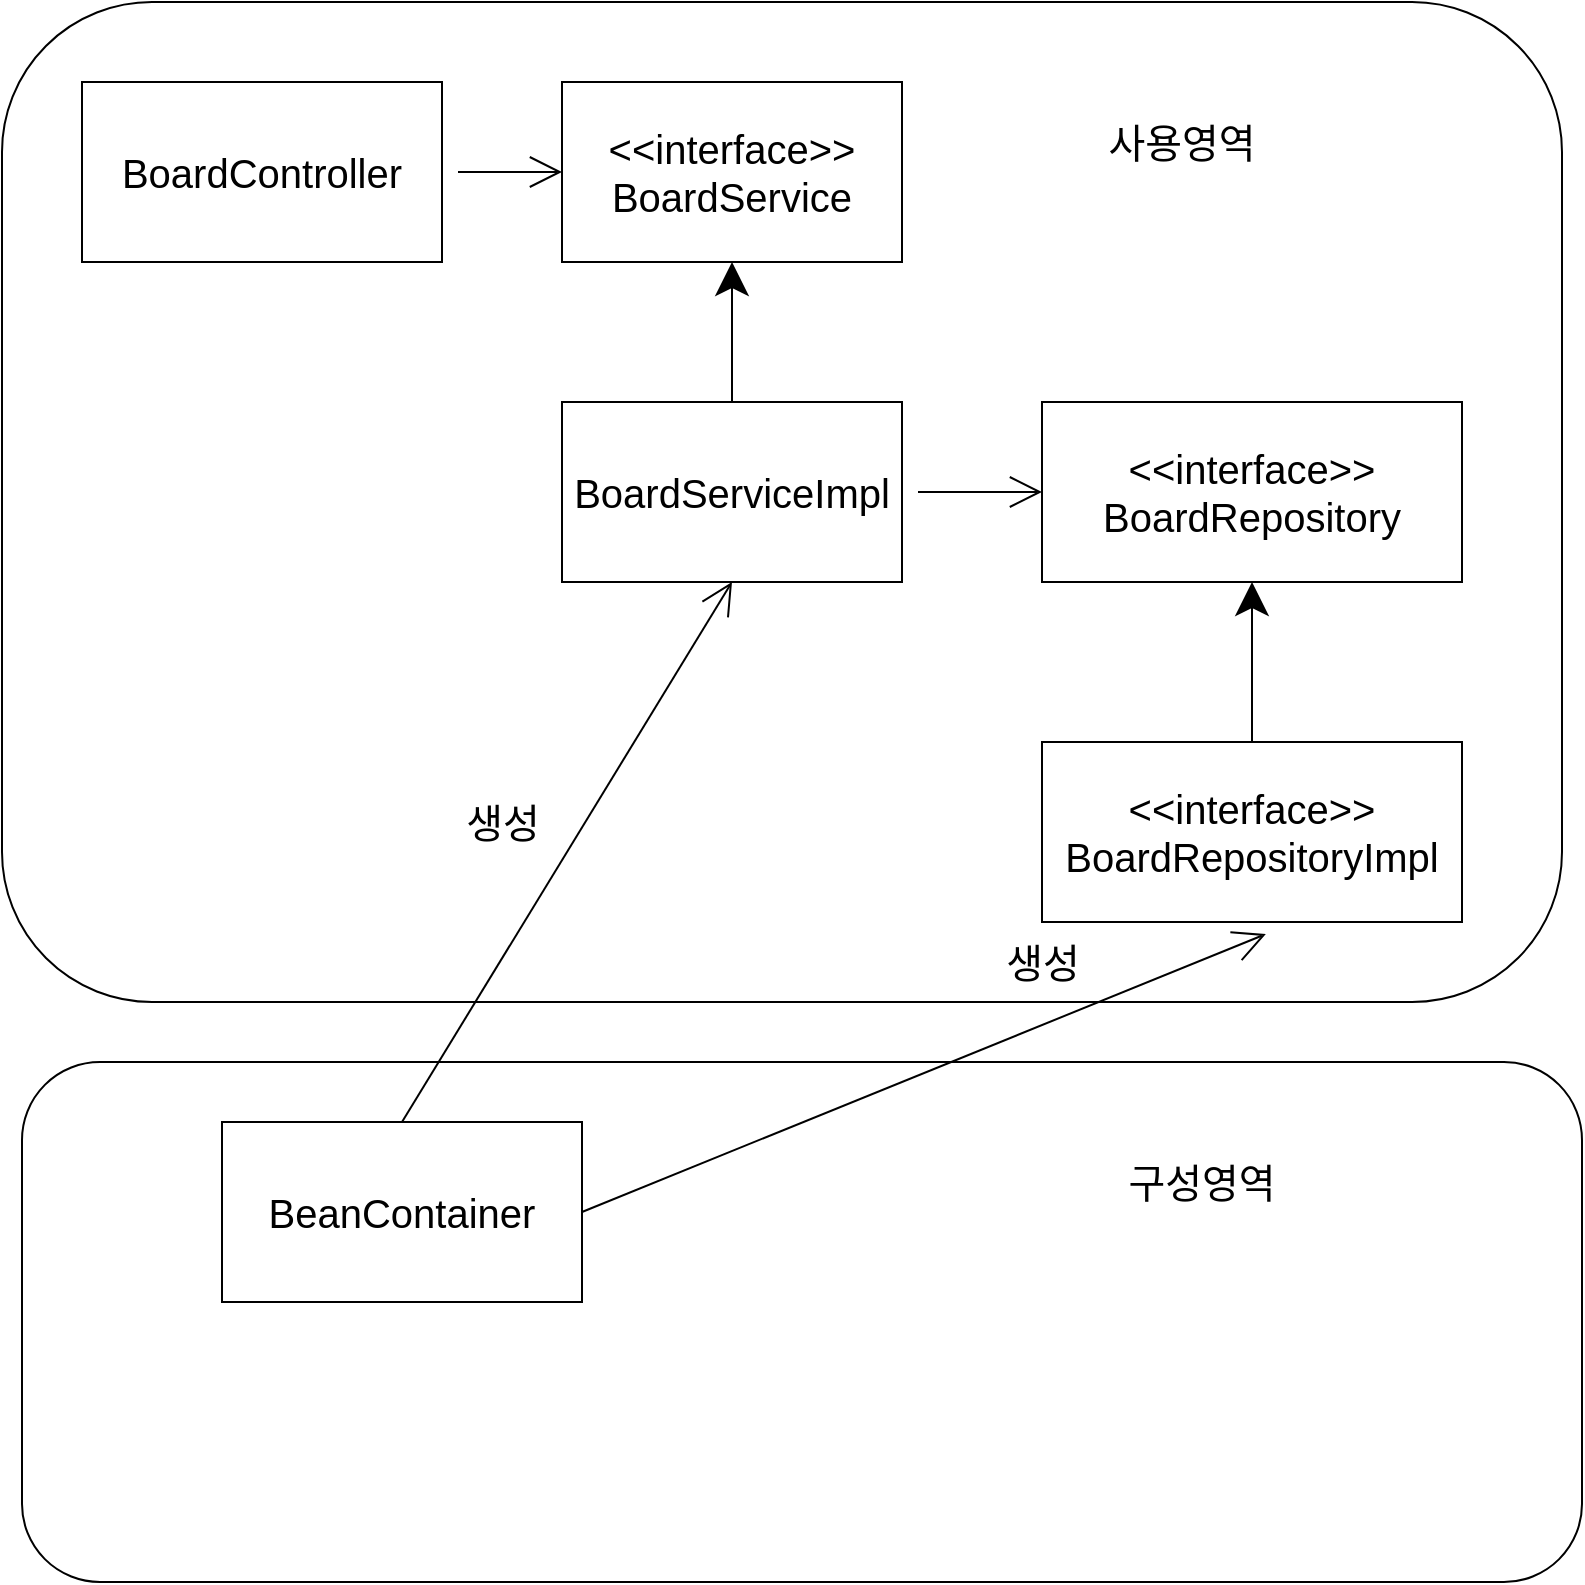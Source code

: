 <mxfile version="15.3.5" type="github">
  <diagram id="X0YZ28yXUPdveuB8HkFa" name="Page-1">
    <mxGraphModel dx="2047" dy="1112" grid="1" gridSize="10" guides="1" tooltips="1" connect="1" arrows="1" fold="1" page="1" pageScale="1" pageWidth="827" pageHeight="1169" math="0" shadow="0">
      <root>
        <mxCell id="0" />
        <mxCell id="1" parent="0" />
        <mxCell id="casB5CiScgcEJVeo6pqg-3" style="edgeStyle=none;curved=1;rounded=0;orthogonalLoop=1;jettySize=auto;html=1;endArrow=open;startSize=14;endSize=14;sourcePerimeterSpacing=8;targetPerimeterSpacing=8;entryX=0;entryY=0.5;entryDx=0;entryDy=0;" edge="1" parent="1" source="casB5CiScgcEJVeo6pqg-1" target="casB5CiScgcEJVeo6pqg-4">
          <mxGeometry relative="1" as="geometry">
            <mxPoint x="430" y="355" as="targetPoint" />
          </mxGeometry>
        </mxCell>
        <mxCell id="casB5CiScgcEJVeo6pqg-1" value="&lt;font style=&quot;font-size: 20px&quot;&gt;BoardController&lt;/font&gt;" style="rounded=0;whiteSpace=wrap;html=1;hachureGap=4;pointerEvents=0;" vertex="1" parent="1">
          <mxGeometry x="30" y="310" width="180" height="90" as="geometry" />
        </mxCell>
        <mxCell id="casB5CiScgcEJVeo6pqg-4" value="&lt;font style=&quot;font-size: 20px&quot;&gt;&amp;lt;&amp;lt;interface&amp;gt;&amp;gt;&lt;br&gt;BoardService&lt;/font&gt;" style="rounded=0;whiteSpace=wrap;html=1;hachureGap=4;pointerEvents=0;" vertex="1" parent="1">
          <mxGeometry x="270" y="310" width="170" height="90" as="geometry" />
        </mxCell>
        <mxCell id="casB5CiScgcEJVeo6pqg-7" value="&lt;font style=&quot;font-size: 20px&quot;&gt;&amp;lt;&amp;lt;interface&amp;gt;&amp;gt;&lt;br&gt;BoardRepository&lt;br&gt;&lt;/font&gt;" style="rounded=0;whiteSpace=wrap;html=1;hachureGap=4;pointerEvents=0;" vertex="1" parent="1">
          <mxGeometry x="510" y="470" width="210" height="90" as="geometry" />
        </mxCell>
        <mxCell id="casB5CiScgcEJVeo6pqg-12" style="edgeStyle=none;curved=1;rounded=0;orthogonalLoop=1;jettySize=auto;html=1;entryX=0;entryY=0.5;entryDx=0;entryDy=0;endArrow=open;startSize=14;endSize=14;sourcePerimeterSpacing=8;targetPerimeterSpacing=8;" edge="1" parent="1" source="casB5CiScgcEJVeo6pqg-9" target="casB5CiScgcEJVeo6pqg-7">
          <mxGeometry relative="1" as="geometry" />
        </mxCell>
        <mxCell id="casB5CiScgcEJVeo6pqg-9" value="&lt;font style=&quot;font-size: 20px&quot;&gt;BoardServiceImpl&lt;br&gt;&lt;/font&gt;" style="rounded=0;whiteSpace=wrap;html=1;hachureGap=4;pointerEvents=0;" vertex="1" parent="1">
          <mxGeometry x="270" y="470" width="170" height="90" as="geometry" />
        </mxCell>
        <mxCell id="casB5CiScgcEJVeo6pqg-10" value="" style="endArrow=classic;html=1;startSize=14;endSize=14;sourcePerimeterSpacing=8;targetPerimeterSpacing=8;entryX=0.5;entryY=1;entryDx=0;entryDy=0;" edge="1" parent="1" target="casB5CiScgcEJVeo6pqg-4">
          <mxGeometry width="50" height="50" relative="1" as="geometry">
            <mxPoint x="355" y="470" as="sourcePoint" />
            <mxPoint x="400" y="420" as="targetPoint" />
          </mxGeometry>
        </mxCell>
        <mxCell id="casB5CiScgcEJVeo6pqg-13" value="&lt;font style=&quot;font-size: 20px&quot;&gt;&amp;lt;&amp;lt;interface&amp;gt;&amp;gt;&lt;br&gt;BoardRepositoryImpl&lt;br&gt;&lt;/font&gt;" style="rounded=0;whiteSpace=wrap;html=1;hachureGap=4;pointerEvents=0;" vertex="1" parent="1">
          <mxGeometry x="510" y="640" width="210" height="90" as="geometry" />
        </mxCell>
        <mxCell id="casB5CiScgcEJVeo6pqg-14" value="" style="endArrow=classic;html=1;startSize=14;endSize=14;sourcePerimeterSpacing=8;targetPerimeterSpacing=8;entryX=0.5;entryY=1;entryDx=0;entryDy=0;exitX=0.5;exitY=0;exitDx=0;exitDy=0;" edge="1" parent="1" source="casB5CiScgcEJVeo6pqg-13" target="casB5CiScgcEJVeo6pqg-7">
          <mxGeometry width="50" height="50" relative="1" as="geometry">
            <mxPoint x="600" y="635" as="sourcePoint" />
            <mxPoint x="650" y="585" as="targetPoint" />
          </mxGeometry>
        </mxCell>
        <mxCell id="casB5CiScgcEJVeo6pqg-17" style="edgeStyle=none;curved=1;rounded=0;orthogonalLoop=1;jettySize=auto;html=1;entryX=0.5;entryY=1;entryDx=0;entryDy=0;endArrow=open;startSize=14;endSize=14;sourcePerimeterSpacing=8;targetPerimeterSpacing=8;exitX=0.5;exitY=0;exitDx=0;exitDy=0;" edge="1" parent="1" source="casB5CiScgcEJVeo6pqg-15" target="casB5CiScgcEJVeo6pqg-9">
          <mxGeometry relative="1" as="geometry" />
        </mxCell>
        <mxCell id="casB5CiScgcEJVeo6pqg-18" style="edgeStyle=none;curved=1;rounded=0;orthogonalLoop=1;jettySize=auto;html=1;entryX=0.533;entryY=1.067;entryDx=0;entryDy=0;entryPerimeter=0;endArrow=open;startSize=14;endSize=14;sourcePerimeterSpacing=8;targetPerimeterSpacing=8;exitX=1;exitY=0.5;exitDx=0;exitDy=0;" edge="1" parent="1" source="casB5CiScgcEJVeo6pqg-15" target="casB5CiScgcEJVeo6pqg-13">
          <mxGeometry relative="1" as="geometry" />
        </mxCell>
        <mxCell id="casB5CiScgcEJVeo6pqg-15" value="&lt;span style=&quot;font-size: 20px&quot;&gt;BeanContainer&lt;/span&gt;" style="rounded=0;whiteSpace=wrap;html=1;hachureGap=4;pointerEvents=0;" vertex="1" parent="1">
          <mxGeometry x="100" y="830" width="180" height="90" as="geometry" />
        </mxCell>
        <mxCell id="casB5CiScgcEJVeo6pqg-19" value="&lt;font style=&quot;font-size: 20px&quot;&gt;생성&lt;/font&gt;" style="text;html=1;align=center;verticalAlign=middle;resizable=0;points=[];autosize=1;strokeColor=none;fillColor=none;" vertex="1" parent="1">
          <mxGeometry x="210" y="670" width="60" height="20" as="geometry" />
        </mxCell>
        <mxCell id="casB5CiScgcEJVeo6pqg-20" value="&lt;font style=&quot;font-size: 20px&quot;&gt;생성&lt;/font&gt;" style="text;html=1;align=center;verticalAlign=middle;resizable=0;points=[];autosize=1;strokeColor=none;fillColor=none;" vertex="1" parent="1">
          <mxGeometry x="480" y="740" width="60" height="20" as="geometry" />
        </mxCell>
        <mxCell id="casB5CiScgcEJVeo6pqg-21" value="" style="rounded=1;whiteSpace=wrap;html=1;hachureGap=4;pointerEvents=0;fillColor=none;" vertex="1" parent="1">
          <mxGeometry x="-10" y="270" width="780" height="500" as="geometry" />
        </mxCell>
        <mxCell id="casB5CiScgcEJVeo6pqg-22" value="" style="rounded=1;whiteSpace=wrap;html=1;hachureGap=4;pointerEvents=0;fillColor=none;" vertex="1" parent="1">
          <mxGeometry y="800" width="780" height="260" as="geometry" />
        </mxCell>
        <mxCell id="casB5CiScgcEJVeo6pqg-23" value="&lt;font style=&quot;font-size: 20px&quot;&gt;사용영역&lt;/font&gt;" style="text;html=1;strokeColor=none;fillColor=none;align=center;verticalAlign=middle;whiteSpace=wrap;rounded=0;hachureGap=4;pointerEvents=0;" vertex="1" parent="1">
          <mxGeometry x="490" y="300" width="180" height="80" as="geometry" />
        </mxCell>
        <mxCell id="casB5CiScgcEJVeo6pqg-24" value="&lt;font style=&quot;font-size: 20px&quot;&gt;구성영역&lt;/font&gt;" style="text;html=1;strokeColor=none;fillColor=none;align=center;verticalAlign=middle;whiteSpace=wrap;rounded=0;hachureGap=4;pointerEvents=0;" vertex="1" parent="1">
          <mxGeometry x="500" y="820" width="180" height="80" as="geometry" />
        </mxCell>
      </root>
    </mxGraphModel>
  </diagram>
</mxfile>
